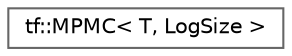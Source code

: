 digraph "类继承关系图"
{
 // LATEX_PDF_SIZE
  bgcolor="transparent";
  edge [fontname=Helvetica,fontsize=10,labelfontname=Helvetica,labelfontsize=10];
  node [fontname=Helvetica,fontsize=10,shape=box,height=0.2,width=0.4];
  rankdir="LR";
  Node0 [id="Node000000",label="tf::MPMC\< T, LogSize \>",height=0.2,width=0.4,color="grey40", fillcolor="white", style="filled",URL="$classtf_1_1_m_p_m_c.html",tooltip=" "];
}
